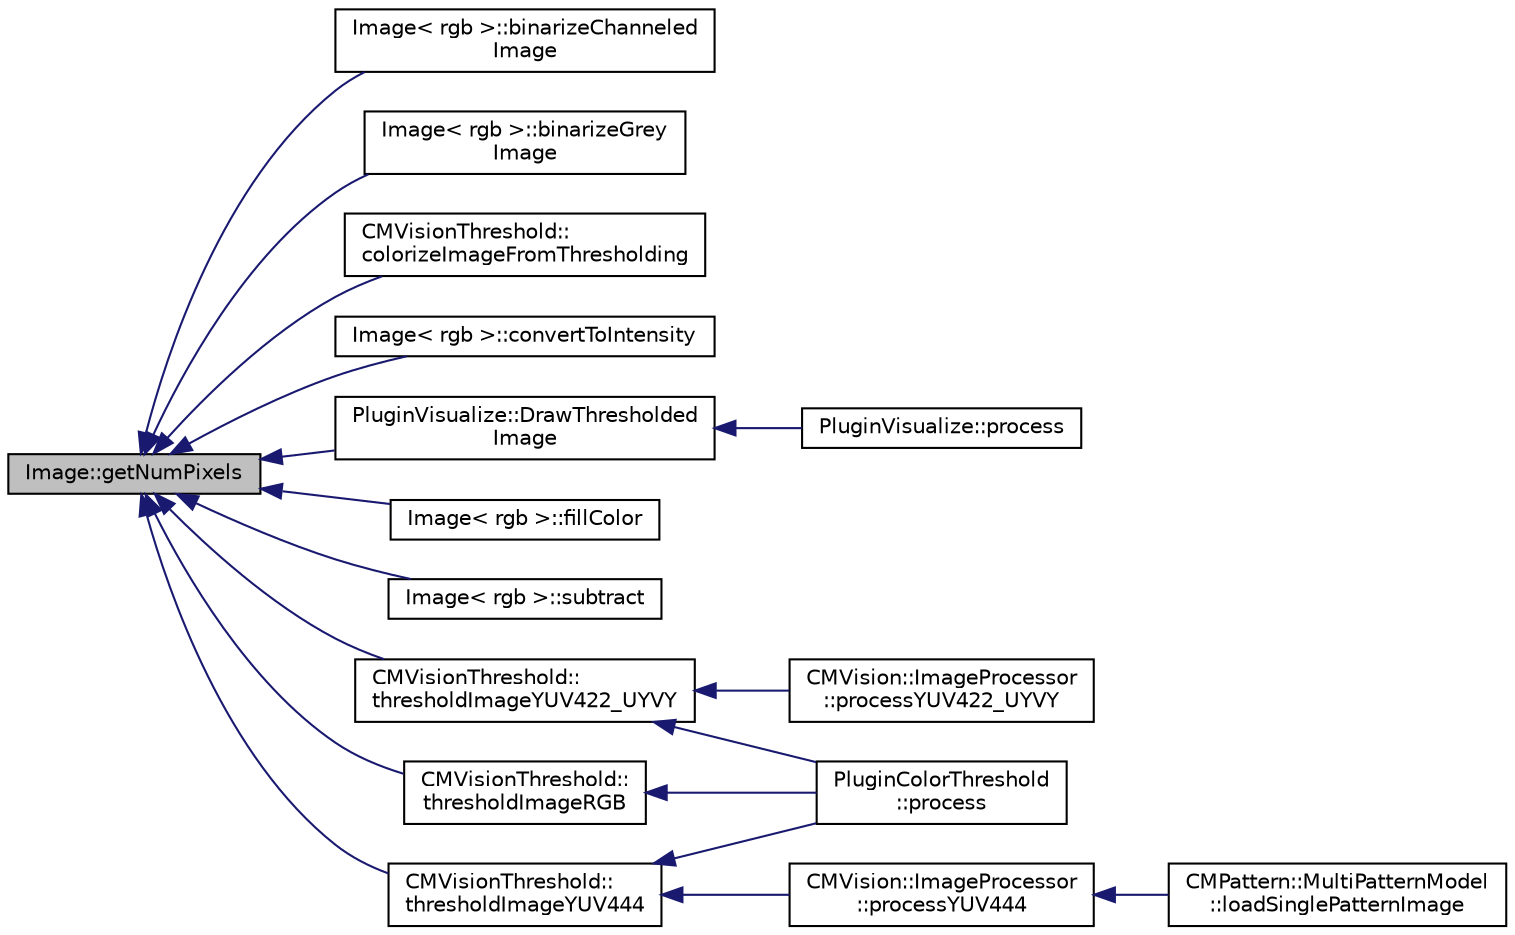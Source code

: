 digraph "Image::getNumPixels"
{
 // INTERACTIVE_SVG=YES
  edge [fontname="Helvetica",fontsize="10",labelfontname="Helvetica",labelfontsize="10"];
  node [fontname="Helvetica",fontsize="10",shape=record];
  rankdir="LR";
  Node1 [label="Image::getNumPixels",height=0.2,width=0.4,color="black", fillcolor="grey75", style="filled", fontcolor="black"];
  Node1 -> Node2 [dir="back",color="midnightblue",fontsize="10",style="solid",fontname="Helvetica"];
  Node2 [label="Image\< rgb \>::binarizeChanneled\lImage",height=0.2,width=0.4,color="black", fillcolor="white", style="filled",URL="$de/d73/class_image.html#ab27c31019e5f919a381206a127cd6efd"];
  Node1 -> Node3 [dir="back",color="midnightblue",fontsize="10",style="solid",fontname="Helvetica"];
  Node3 [label="Image\< rgb \>::binarizeGrey\lImage",height=0.2,width=0.4,color="black", fillcolor="white", style="filled",URL="$de/d73/class_image.html#ab16df712a735e02235045ef29d4f194c"];
  Node1 -> Node4 [dir="back",color="midnightblue",fontsize="10",style="solid",fontname="Helvetica"];
  Node4 [label="CMVisionThreshold::\lcolorizeImageFromThresholding",height=0.2,width=0.4,color="black", fillcolor="white", style="filled",URL="$df/dfa/class_c_m_vision_threshold.html#aa39ea00aad3c3d423c0bfb62d8e0675b"];
  Node1 -> Node5 [dir="back",color="midnightblue",fontsize="10",style="solid",fontname="Helvetica"];
  Node5 [label="Image\< rgb \>::convertToIntensity",height=0.2,width=0.4,color="black", fillcolor="white", style="filled",URL="$de/d73/class_image.html#a4055118ac0732d575a5a18e7dfd923a2"];
  Node1 -> Node6 [dir="back",color="midnightblue",fontsize="10",style="solid",fontname="Helvetica"];
  Node6 [label="PluginVisualize::DrawThresholded\lImage",height=0.2,width=0.4,color="black", fillcolor="white", style="filled",URL="$db/d09/class_plugin_visualize.html#aa69fe5960ee518fe76baac262667cfc5"];
  Node6 -> Node7 [dir="back",color="midnightblue",fontsize="10",style="solid",fontname="Helvetica"];
  Node7 [label="PluginVisualize::process",height=0.2,width=0.4,color="black", fillcolor="white", style="filled",URL="$db/d09/class_plugin_visualize.html#a9fb83c5f31f4ad6205bada831b2547c0"];
  Node1 -> Node8 [dir="back",color="midnightblue",fontsize="10",style="solid",fontname="Helvetica"];
  Node8 [label="Image\< rgb \>::fillColor",height=0.2,width=0.4,color="black", fillcolor="white", style="filled",URL="$de/d73/class_image.html#a609a8c36ef9bc6ec242544f82b2fe451"];
  Node1 -> Node9 [dir="back",color="midnightblue",fontsize="10",style="solid",fontname="Helvetica"];
  Node9 [label="Image\< rgb \>::subtract",height=0.2,width=0.4,color="black", fillcolor="white", style="filled",URL="$de/d73/class_image.html#a65effd0b4448bc9d9254ca078b39e4de"];
  Node1 -> Node10 [dir="back",color="midnightblue",fontsize="10",style="solid",fontname="Helvetica"];
  Node10 [label="CMVisionThreshold::\lthresholdImageRGB",height=0.2,width=0.4,color="black", fillcolor="white", style="filled",URL="$df/dfa/class_c_m_vision_threshold.html#a8210ba3eb28f88f1fe28365aad98223a"];
  Node10 -> Node11 [dir="back",color="midnightblue",fontsize="10",style="solid",fontname="Helvetica"];
  Node11 [label="PluginColorThreshold\l::process",height=0.2,width=0.4,color="black", fillcolor="white", style="filled",URL="$da/d9e/class_plugin_color_threshold.html#ae29da5a42de8efcc35c0f64856d781ae"];
  Node1 -> Node12 [dir="back",color="midnightblue",fontsize="10",style="solid",fontname="Helvetica"];
  Node12 [label="CMVisionThreshold::\lthresholdImageYUV422_UYVY",height=0.2,width=0.4,color="black", fillcolor="white", style="filled",URL="$df/dfa/class_c_m_vision_threshold.html#ad4da4b4d2722cfb057e66a82449b6ca7"];
  Node12 -> Node11 [dir="back",color="midnightblue",fontsize="10",style="solid",fontname="Helvetica"];
  Node12 -> Node13 [dir="back",color="midnightblue",fontsize="10",style="solid",fontname="Helvetica"];
  Node13 [label="CMVision::ImageProcessor\l::processYUV422_UYVY",height=0.2,width=0.4,color="black", fillcolor="white", style="filled",URL="$d7/df4/class_c_m_vision_1_1_image_processor.html#a7b59b169b46023805e236fa111980dc9"];
  Node1 -> Node14 [dir="back",color="midnightblue",fontsize="10",style="solid",fontname="Helvetica"];
  Node14 [label="CMVisionThreshold::\lthresholdImageYUV444",height=0.2,width=0.4,color="black", fillcolor="white", style="filled",URL="$df/dfa/class_c_m_vision_threshold.html#aedf6dafa855e0bc213ec60ab7a07c85b"];
  Node14 -> Node11 [dir="back",color="midnightblue",fontsize="10",style="solid",fontname="Helvetica"];
  Node14 -> Node15 [dir="back",color="midnightblue",fontsize="10",style="solid",fontname="Helvetica"];
  Node15 [label="CMVision::ImageProcessor\l::processYUV444",height=0.2,width=0.4,color="black", fillcolor="white", style="filled",URL="$d7/df4/class_c_m_vision_1_1_image_processor.html#af46987a468b109e9c3e834d442f18b4b"];
  Node15 -> Node16 [dir="back",color="midnightblue",fontsize="10",style="solid",fontname="Helvetica"];
  Node16 [label="CMPattern::MultiPatternModel\l::loadSinglePatternImage",height=0.2,width=0.4,color="black", fillcolor="white", style="filled",URL="$d1/d49/class_c_m_pattern_1_1_multi_pattern_model.html#aa1ae63073c7e67231b602938fb5b16a7"];
}
